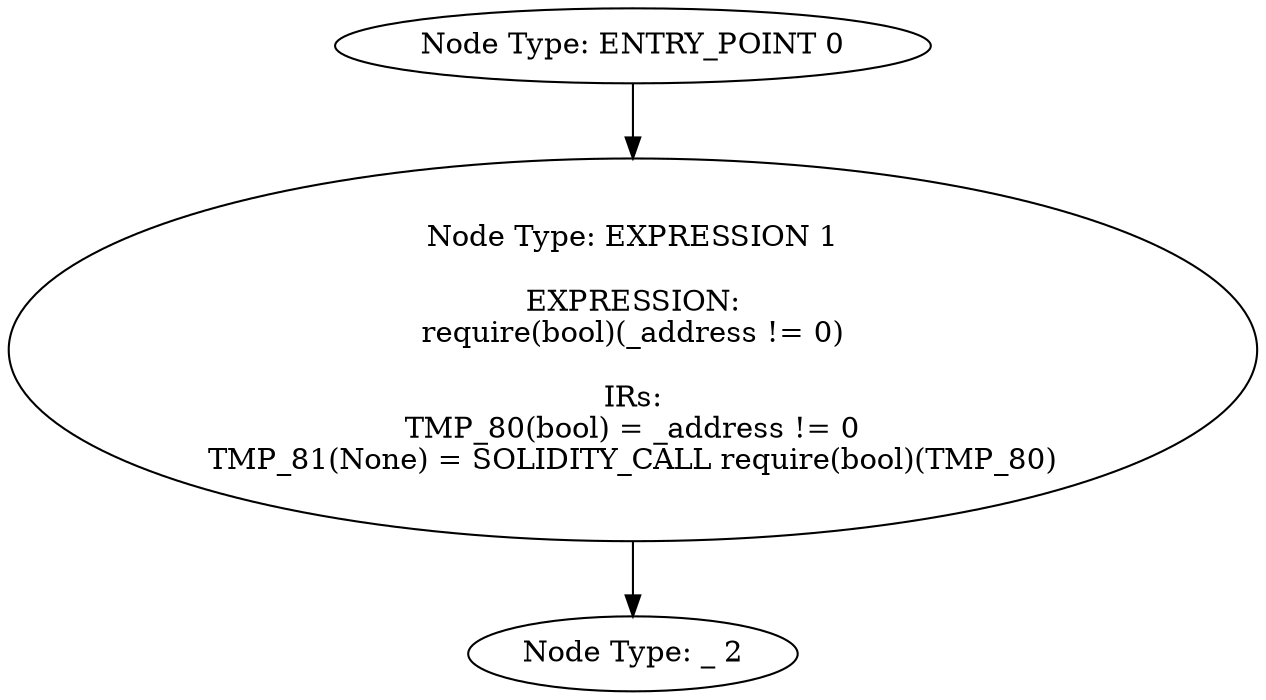 digraph{
0[label="Node Type: ENTRY_POINT 0
"];
0->1;
1[label="Node Type: EXPRESSION 1

EXPRESSION:
require(bool)(_address != 0)

IRs:
TMP_80(bool) = _address != 0
TMP_81(None) = SOLIDITY_CALL require(bool)(TMP_80)"];
1->2;
2[label="Node Type: _ 2
"];
}

